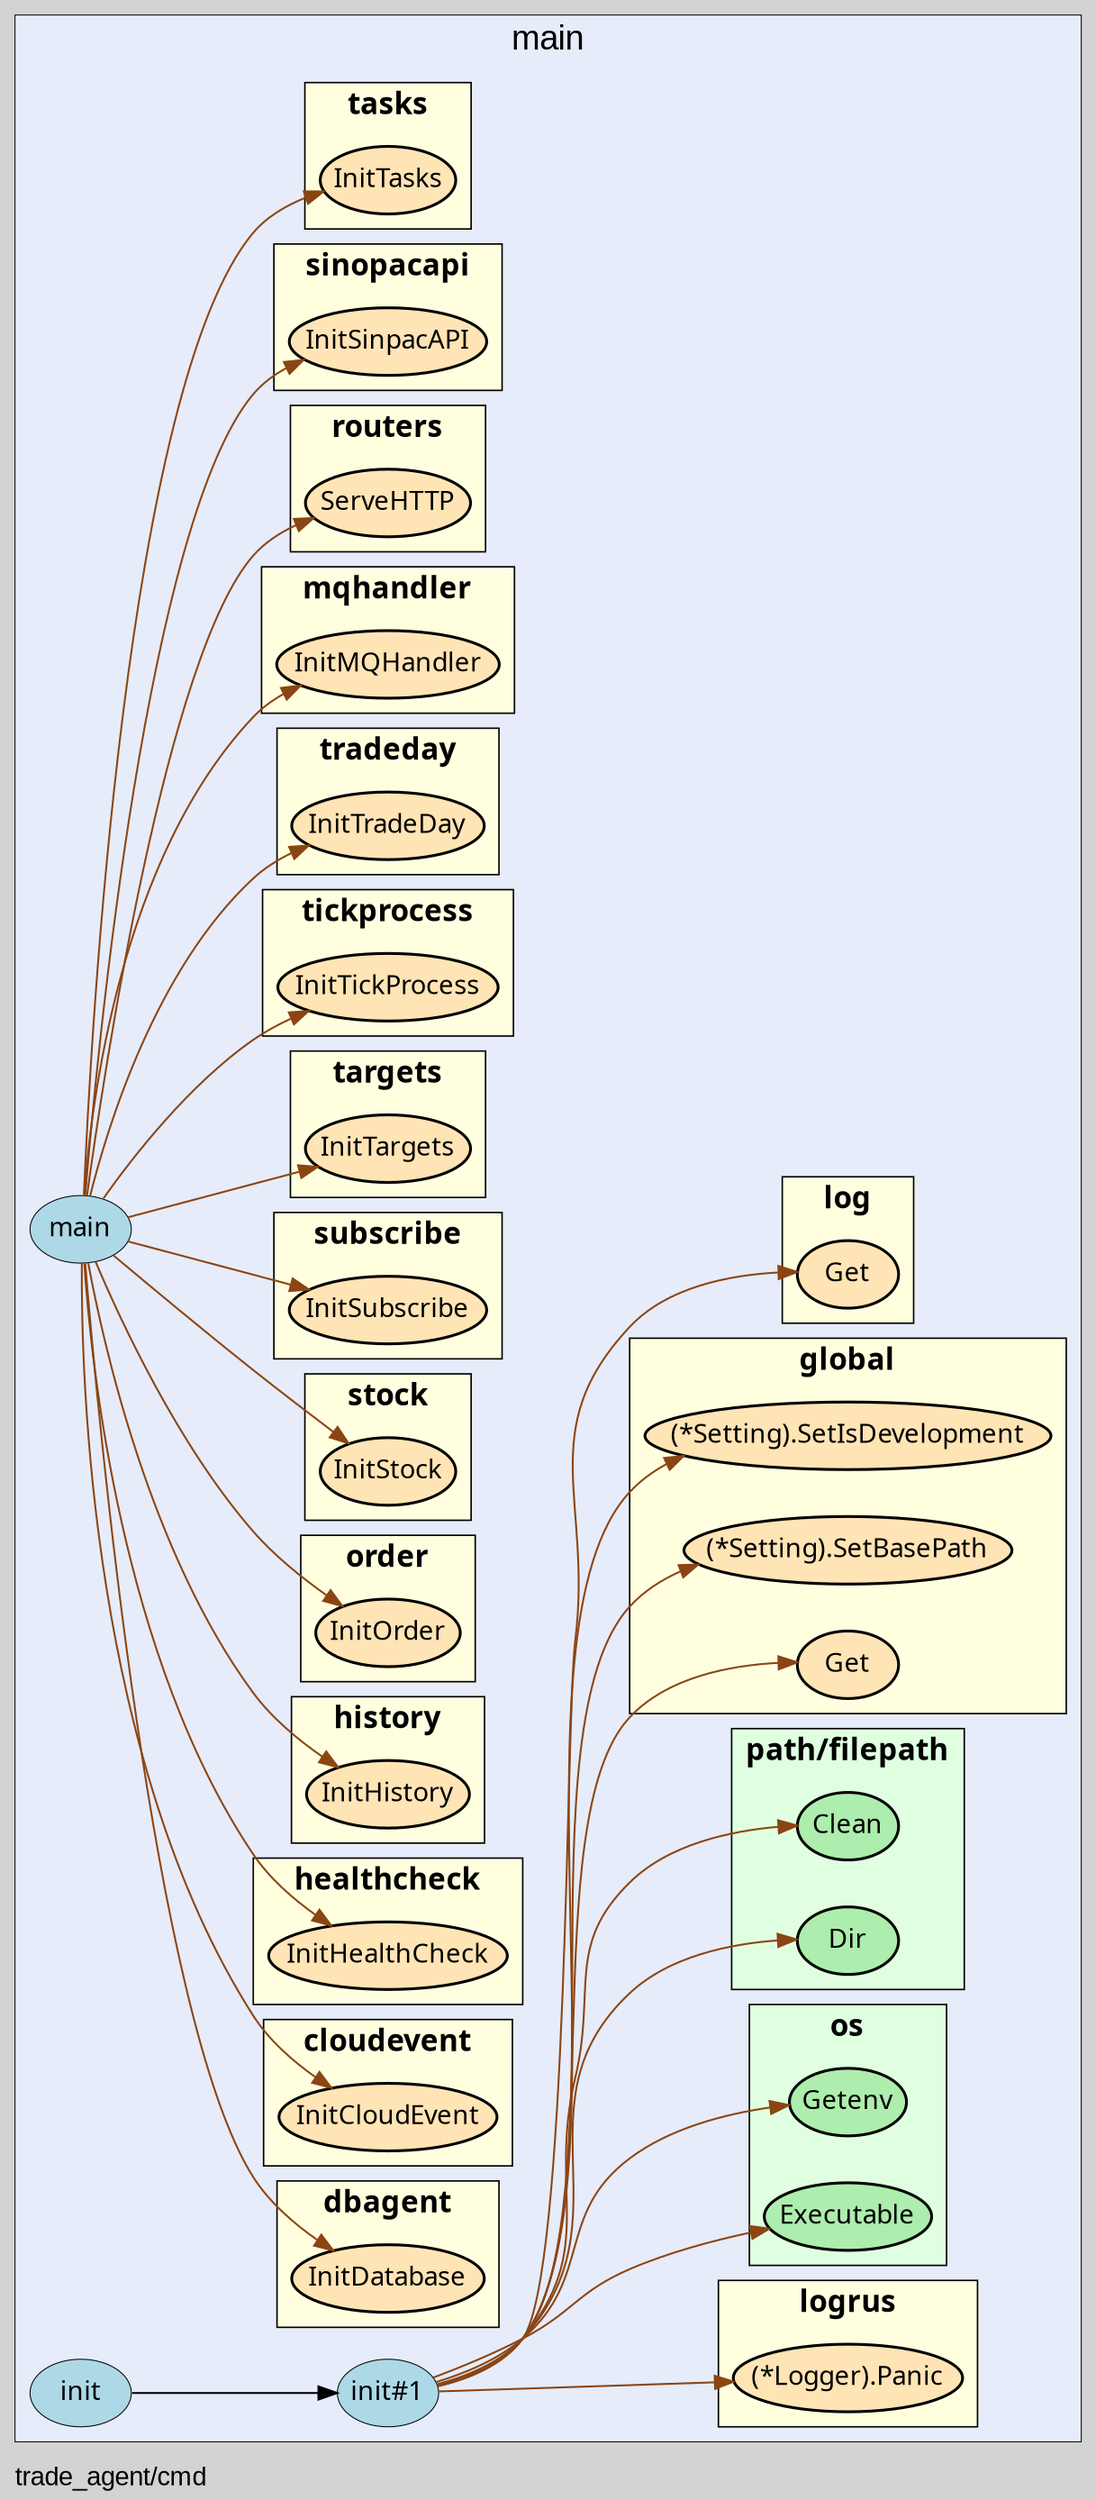 digraph gocallvis {
    label="trade_agent/cmd";
    labeljust="l";
    fontname="Arial";
    fontsize="14";
    rankdir="LR";
    bgcolor="lightgray";
    style="solid";
    penwidth="0.5";
    pad="0.0";
    nodesep="0.35";

    node [shape="ellipse" style="filled" fillcolor="honeydew" fontname="Verdana" penwidth="1.0" margin="0.05,0.0"];
    edge [minlen="2"]

    subgraph "cluster_focus" {
        bgcolor="#e6ecfa";
label="main";
labelloc="t";
labeljust="c";
fontsize="18";
        
        "trade_agent/cmd.main" [ label="main" penwidth="0.5" fillcolor="lightblue" ]
        "trade_agent/cmd.init#1" [ fillcolor="lightblue" label="init#1" penwidth="0.5" ]
        "trade_agent/cmd.init" [ penwidth="0.5" fillcolor="lightblue" label="init" ]
        
        subgraph "cluster_github.com/sirupsen/logrus" {
        fontsize="16";
URL="/?f=github.com/sirupsen/logrus";
penwidth="0.8";
fillcolor="lightyellow";
fontname="Tahoma bold";
rank="sink";
label="logrus";
tooltip="package: github.com/sirupsen/logrus";
style="filled";
        
        "(*github.com/sirupsen/logrus.Logger).Panic" [ label="(*Logger).Panic" penwidth="1.5" fillcolor="moccasin" ]
        
    }

        subgraph "cluster_os" {
        penwidth="0.8";
rank="sink";
label="os";
URL="/?f=os";
tooltip="package: os";
fontsize="16";
style="filled";
fillcolor="#E0FFE1";
fontname="Tahoma bold";
        
        "os.Executable" [ fillcolor="#adedad" label="Executable" penwidth="1.5" ]
        "os.Getenv" [ fillcolor="#adedad" label="Getenv" penwidth="1.5" ]
        
    }

        subgraph "cluster_path/filepath" {
        fontsize="16";
style="filled";
fillcolor="#E0FFE1";
rank="sink";
label="path/filepath";
tooltip="package: path/filepath";
penwidth="0.8";
URL="/?f=path/filepath";
fontname="Tahoma bold";
        
        "path/filepath.Dir" [ fillcolor="#adedad" label="Dir" penwidth="1.5" ]
        "path/filepath.Clean" [ fillcolor="#adedad" label="Clean" penwidth="1.5" ]
        
    }

        subgraph "cluster_trade_agent/global" {
        penwidth="0.8";
style="filled";
rank="sink";
label="global";
URL="/?f=trade_agent/global";
fontsize="16";
fillcolor="lightyellow";
fontname="Tahoma bold";
tooltip="package: trade_agent/global";
        
        "trade_agent/global.Get" [ fillcolor="moccasin" label="Get" penwidth="1.5" ]
        "(*trade_agent/global.Setting).SetBasePath" [ fillcolor="moccasin" label="(*Setting).SetBasePath" penwidth="1.5" ]
        "(*trade_agent/global.Setting).SetIsDevelopment" [ label="(*Setting).SetIsDevelopment" penwidth="1.5" fillcolor="moccasin" ]
        
    }

        subgraph "cluster_trade_agent/pkg/dbagent" {
        style="filled";
rank="sink";
label="dbagent";
tooltip="package: trade_agent/pkg/dbagent";
penwidth="0.8";
fontsize="16";
URL="/?f=trade_agent/pkg/dbagent";
fillcolor="lightyellow";
fontname="Tahoma bold";
        
        "trade_agent/pkg/dbagent.InitDatabase" [ fillcolor="moccasin" label="InitDatabase" penwidth="1.5" ]
        
    }

        subgraph "cluster_trade_agent/pkg/log" {
        fontsize="16";
style="filled";
tooltip="package: trade_agent/pkg/log";
penwidth="0.8";
fontname="Tahoma bold";
rank="sink";
label="log";
URL="/?f=trade_agent/pkg/log";
fillcolor="lightyellow";
        
        "trade_agent/pkg/log.Get" [ fillcolor="moccasin" label="Get" penwidth="1.5" ]
        
    }

        subgraph "cluster_trade_agent/pkg/modules/cloudevent" {
        fontsize="16";
fontname="Tahoma bold";
URL="/?f=trade_agent/pkg/modules/cloudevent";
label="cloudevent";
tooltip="package: trade_agent/pkg/modules/cloudevent";
penwidth="0.8";
style="filled";
fillcolor="lightyellow";
rank="sink";
        
        "trade_agent/pkg/modules/cloudevent.InitCloudEvent" [ penwidth="1.5" fillcolor="moccasin" label="InitCloudEvent" ]
        
    }

        subgraph "cluster_trade_agent/pkg/modules/healthcheck" {
        penwidth="0.8";
style="filled";
fillcolor="lightyellow";
fontsize="16";
fontname="Tahoma bold";
rank="sink";
label="healthcheck";
URL="/?f=trade_agent/pkg/modules/healthcheck";
tooltip="package: trade_agent/pkg/modules/healthcheck";
        
        "trade_agent/pkg/modules/healthcheck.InitHealthCheck" [ fillcolor="moccasin" label="InitHealthCheck" penwidth="1.5" ]
        
    }

        subgraph "cluster_trade_agent/pkg/modules/history" {
        fontname="Tahoma bold";
label="history";
tooltip="package: trade_agent/pkg/modules/history";
fontsize="16";
style="filled";
fillcolor="lightyellow";
rank="sink";
URL="/?f=trade_agent/pkg/modules/history";
penwidth="0.8";
        
        "trade_agent/pkg/modules/history.InitHistory" [ fillcolor="moccasin" label="InitHistory" penwidth="1.5" ]
        
    }

        subgraph "cluster_trade_agent/pkg/modules/order" {
        fontname="Tahoma bold";
tooltip="package: trade_agent/pkg/modules/order";
penwidth="0.8";
fontsize="16";
style="filled";
fillcolor="lightyellow";
rank="sink";
label="order";
URL="/?f=trade_agent/pkg/modules/order";
        
        "trade_agent/pkg/modules/order.InitOrder" [ fillcolor="moccasin" label="InitOrder" penwidth="1.5" ]
        
    }

        subgraph "cluster_trade_agent/pkg/modules/stock" {
        style="filled";
rank="sink";
tooltip="package: trade_agent/pkg/modules/stock";
URL="/?f=trade_agent/pkg/modules/stock";
penwidth="0.8";
fontsize="16";
fillcolor="lightyellow";
fontname="Tahoma bold";
label="stock";
        
        "trade_agent/pkg/modules/stock.InitStock" [ penwidth="1.5" fillcolor="moccasin" label="InitStock" ]
        
    }

        subgraph "cluster_trade_agent/pkg/modules/subscribe" {
        tooltip="package: trade_agent/pkg/modules/subscribe";
penwidth="0.8";
style="filled";
rank="sink";
label="subscribe";
URL="/?f=trade_agent/pkg/modules/subscribe";
fontsize="16";
fillcolor="lightyellow";
fontname="Tahoma bold";
        
        "trade_agent/pkg/modules/subscribe.InitSubscribe" [ fillcolor="moccasin" label="InitSubscribe" penwidth="1.5" ]
        
    }

        subgraph "cluster_trade_agent/pkg/modules/targets" {
        style="filled";
fontname="Tahoma bold";
tooltip="package: trade_agent/pkg/modules/targets";
penwidth="0.8";
fillcolor="lightyellow";
rank="sink";
label="targets";
URL="/?f=trade_agent/pkg/modules/targets";
fontsize="16";
        
        "trade_agent/pkg/modules/targets.InitTargets" [ label="InitTargets" penwidth="1.5" fillcolor="moccasin" ]
        
    }

        subgraph "cluster_trade_agent/pkg/modules/tickprocess" {
        penwidth="0.8";
label="tickprocess";
URL="/?f=trade_agent/pkg/modules/tickprocess";
rank="sink";
tooltip="package: trade_agent/pkg/modules/tickprocess";
fontsize="16";
style="filled";
fillcolor="lightyellow";
fontname="Tahoma bold";
        
        "trade_agent/pkg/modules/tickprocess.InitTickProcess" [ fillcolor="moccasin" label="InitTickProcess" penwidth="1.5" ]
        
    }

        subgraph "cluster_trade_agent/pkg/modules/tradeday" {
        style="filled";
rank="sink";
label="tradeday";
tooltip="package: trade_agent/pkg/modules/tradeday";
URL="/?f=trade_agent/pkg/modules/tradeday";
penwidth="0.8";
fontsize="16";
fillcolor="lightyellow";
fontname="Tahoma bold";
        
        "trade_agent/pkg/modules/tradeday.InitTradeDay" [ fillcolor="moccasin" label="InitTradeDay" penwidth="1.5" ]
        
    }

        subgraph "cluster_trade_agent/pkg/mqhandler" {
        fillcolor="lightyellow";
fontname="Tahoma bold";
rank="sink";
label="mqhandler";
tooltip="package: trade_agent/pkg/mqhandler";
penwidth="0.8";
fontsize="16";
style="filled";
URL="/?f=trade_agent/pkg/mqhandler";
        
        "trade_agent/pkg/mqhandler.InitMQHandler" [ penwidth="1.5" fillcolor="moccasin" label="InitMQHandler" ]
        
    }

        subgraph "cluster_trade_agent/pkg/routers" {
        fontsize="16";
fillcolor="lightyellow";
rank="sink";
URL="/?f=trade_agent/pkg/routers";
tooltip="package: trade_agent/pkg/routers";
penwidth="0.8";
style="filled";
fontname="Tahoma bold";
label="routers";
        
        "trade_agent/pkg/routers.ServeHTTP" [ fillcolor="moccasin" label="ServeHTTP" penwidth="1.5" ]
        
    }

        subgraph "cluster_trade_agent/pkg/sinopacapi" {
        style="filled";
fillcolor="lightyellow";
label="sinopacapi";
tooltip="package: trade_agent/pkg/sinopacapi";
penwidth="0.8";
fontsize="16";
URL="/?f=trade_agent/pkg/sinopacapi";
fontname="Tahoma bold";
rank="sink";
        
        "trade_agent/pkg/sinopacapi.InitSinpacAPI" [ fillcolor="moccasin" label="InitSinpacAPI" penwidth="1.5" ]
        
    }

        subgraph "cluster_trade_agent/pkg/tasks" {
        penwidth="0.8";
fontsize="16";
label="tasks";
tooltip="package: trade_agent/pkg/tasks";
style="filled";
fillcolor="lightyellow";
fontname="Tahoma bold";
rank="sink";
URL="/?f=trade_agent/pkg/tasks";
        
        "trade_agent/pkg/tasks.InitTasks" [ fillcolor="moccasin" label="InitTasks" penwidth="1.5" ]
        
    }

    }

    "trade_agent/cmd.main" -> "trade_agent/pkg/dbagent.InitDatabase" [ color="saddlebrown" ]
    "trade_agent/cmd.main" -> "trade_agent/pkg/mqhandler.InitMQHandler" [ color="saddlebrown" ]
    "trade_agent/cmd.main" -> "trade_agent/pkg/sinopacapi.InitSinpacAPI" [ color="saddlebrown" ]
    "trade_agent/cmd.main" -> "trade_agent/pkg/tasks.InitTasks" [ color="saddlebrown" ]
    "trade_agent/cmd.main" -> "trade_agent/pkg/routers.ServeHTTP" [ color="saddlebrown" ]
    "trade_agent/cmd.main" -> "trade_agent/pkg/modules/tradeday.InitTradeDay" [ color="saddlebrown" ]
    "trade_agent/cmd.main" -> "trade_agent/pkg/modules/stock.InitStock" [ color="saddlebrown" ]
    "trade_agent/cmd.main" -> "trade_agent/pkg/modules/cloudevent.InitCloudEvent" [ color="saddlebrown" ]
    "trade_agent/cmd.main" -> "trade_agent/pkg/modules/order.InitOrder" [ color="saddlebrown" ]
    "trade_agent/cmd.main" -> "trade_agent/pkg/modules/subscribe.InitSubscribe" [ color="saddlebrown" ]
    "trade_agent/cmd.main" -> "trade_agent/pkg/modules/tickprocess.InitTickProcess" [ color="saddlebrown" ]
    "trade_agent/cmd.main" -> "trade_agent/pkg/modules/history.InitHistory" [ color="saddlebrown" ]
    "trade_agent/cmd.main" -> "trade_agent/pkg/modules/targets.InitTargets" [ color="saddlebrown" ]
    "trade_agent/cmd.main" -> "trade_agent/pkg/modules/healthcheck.InitHealthCheck" [ color="saddlebrown" ]
    "trade_agent/cmd.init#1" -> "os.Executable" [ color="saddlebrown" ]
    "trade_agent/cmd.init#1" -> "trade_agent/pkg/log.Get" [ color="saddlebrown" ]
    "trade_agent/cmd.init#1" -> "(*github.com/sirupsen/logrus.Logger).Panic" [ color="saddlebrown" ]
    "trade_agent/cmd.init#1" -> "trade_agent/global.Get" [ color="saddlebrown" ]
    "trade_agent/cmd.init#1" -> "path/filepath.Dir" [ color="saddlebrown" ]
    "trade_agent/cmd.init#1" -> "path/filepath.Clean" [ color="saddlebrown" ]
    "trade_agent/cmd.init#1" -> "(*trade_agent/global.Setting).SetBasePath" [ color="saddlebrown" ]
    "trade_agent/cmd.init#1" -> "os.Getenv" [ color="saddlebrown" ]
    "trade_agent/cmd.init#1" -> "(*trade_agent/global.Setting).SetIsDevelopment" [ color="saddlebrown" ]
    "trade_agent/cmd.init" -> "trade_agent/cmd.init#1" [  ]
}
